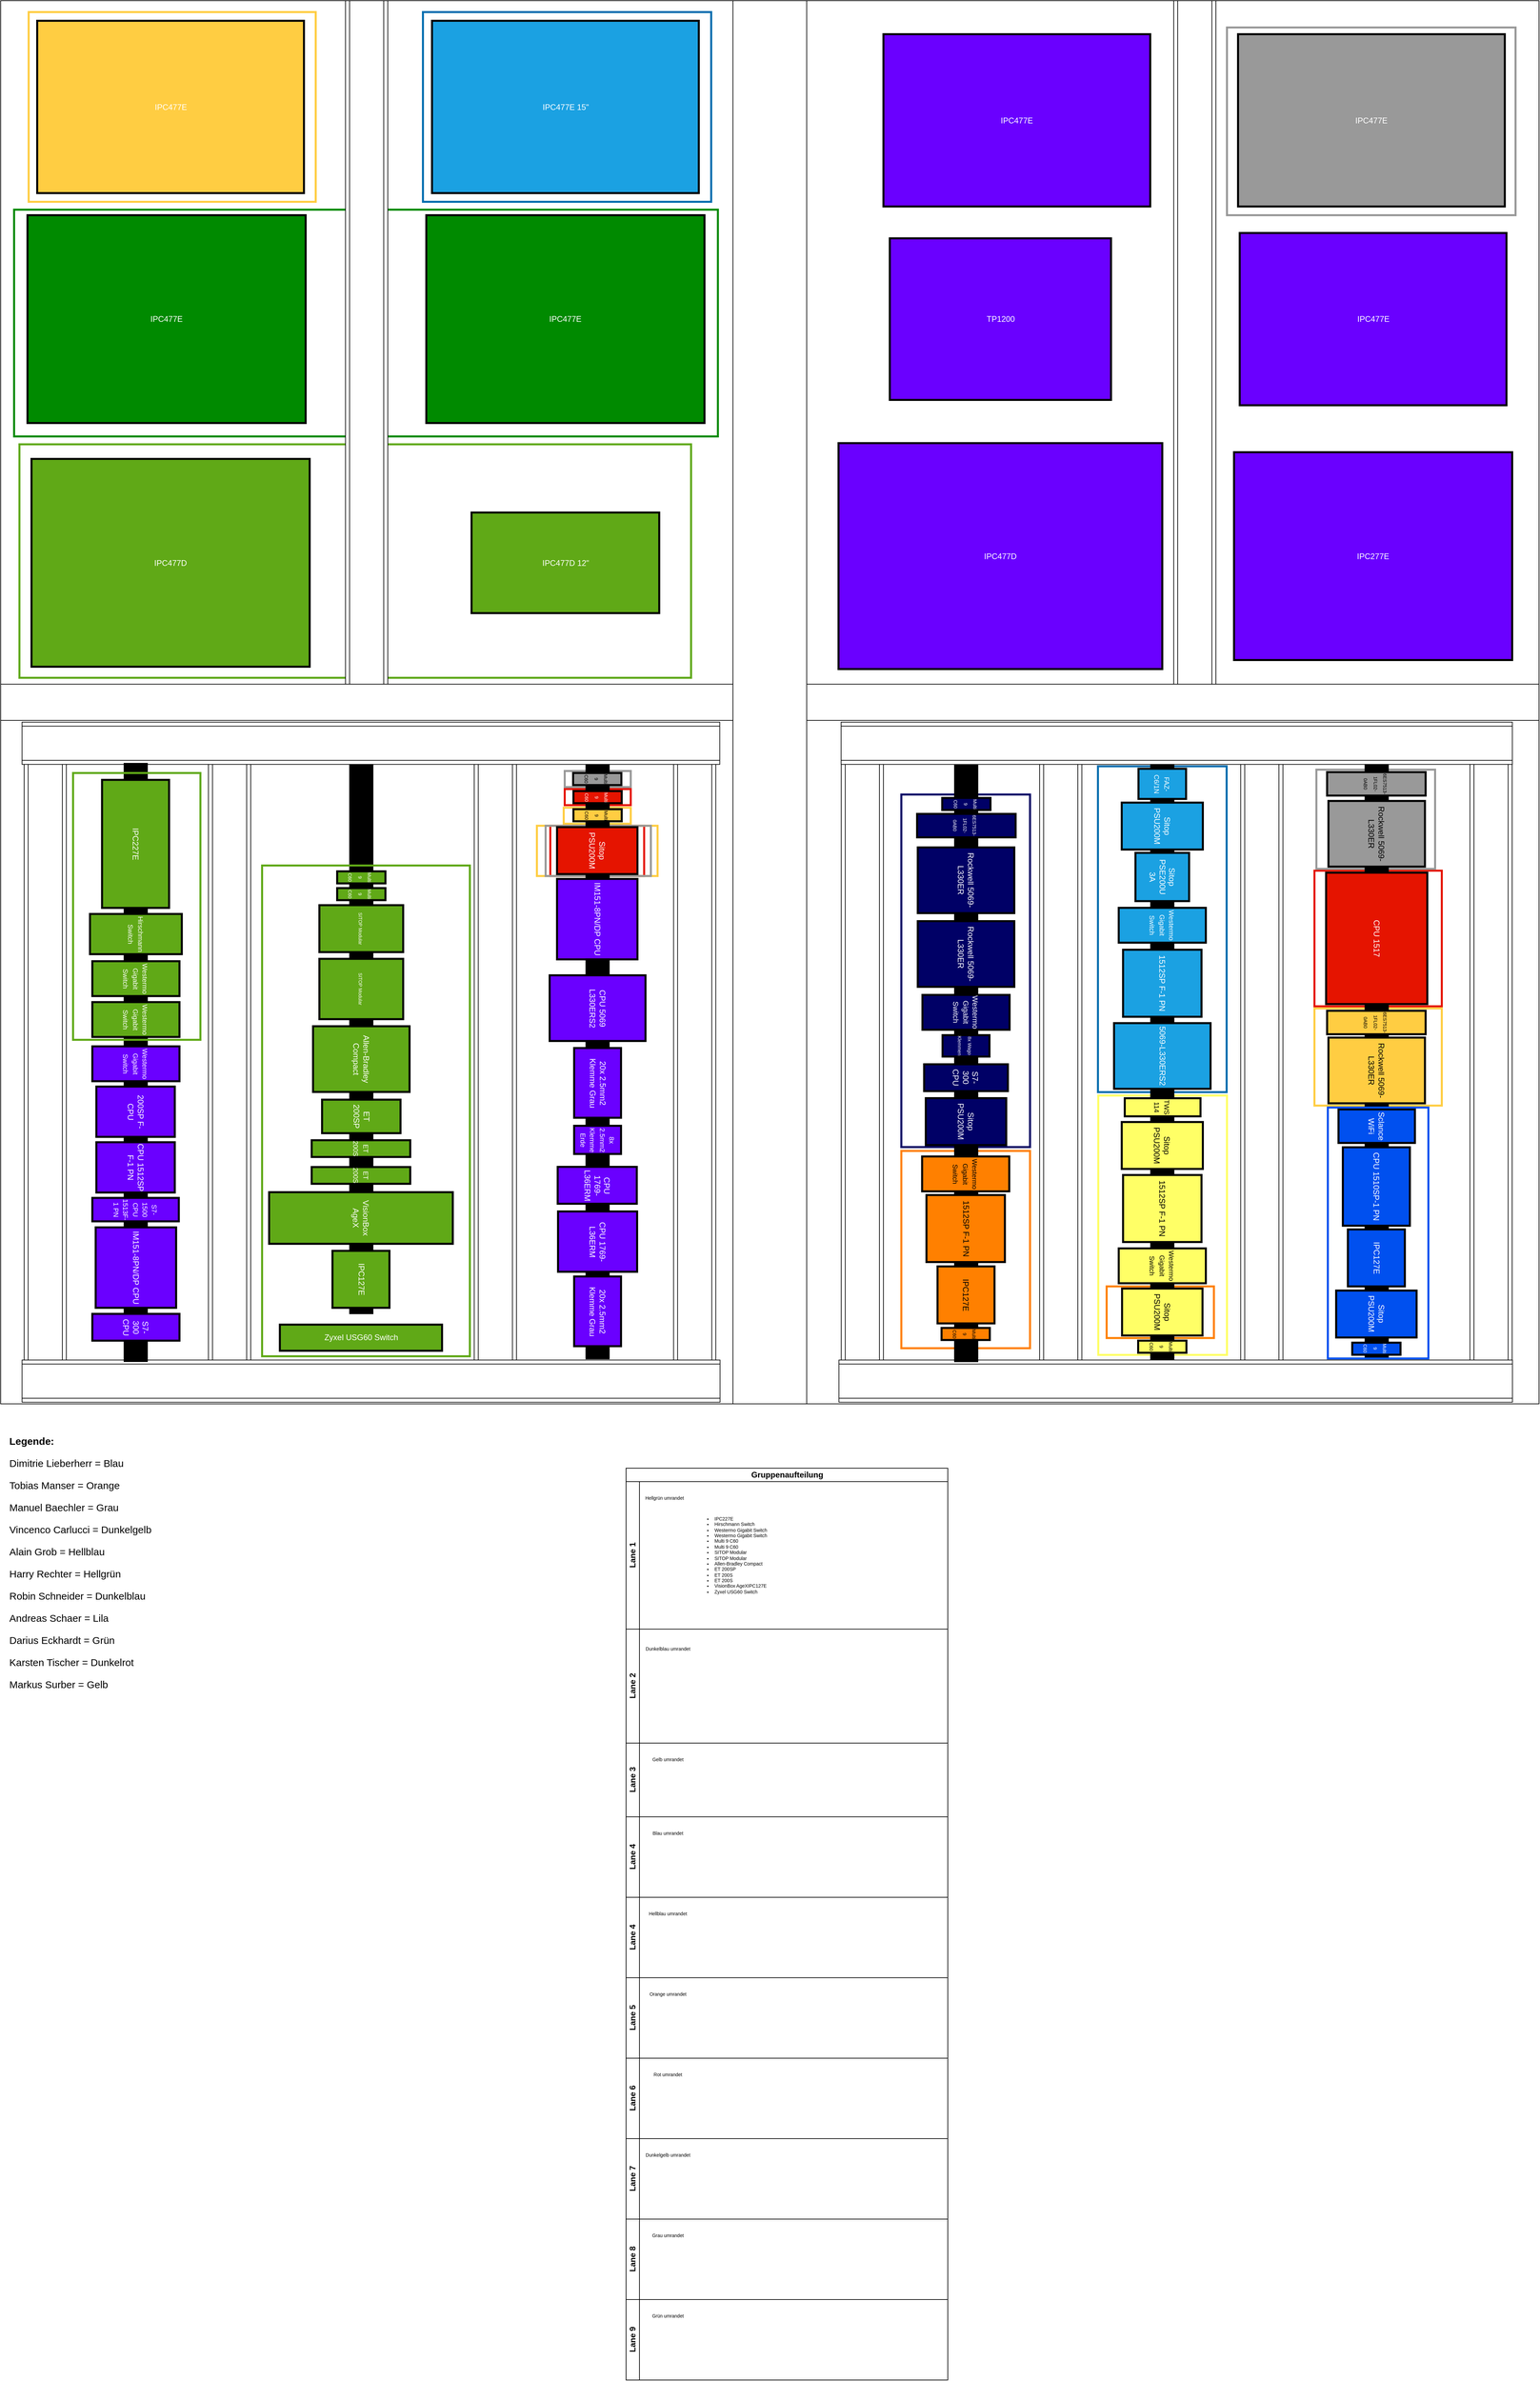 <mxfile>
    <diagram name="Seite-1" id="gF8QW71d0YPoM_P10tWT">
        <mxGraphModel dx="-993" dy="583" grid="1" gridSize="10" guides="1" tooltips="1" connect="1" arrows="1" fold="1" page="1" pageScale="1" pageWidth="850" pageHeight="1100" math="0" shadow="0">
            <root>
                <mxCell id="0"/>
                <mxCell id="1" parent="0"/>
                <mxCell id="4" value="" style="rounded=0;whiteSpace=wrap;html=1;" parent="1" vertex="1">
                    <mxGeometry x="1820" y="90" width="2295" height="2093" as="geometry"/>
                </mxCell>
                <mxCell id="281" value="" style="rounded=0;whiteSpace=wrap;html=1;fontSize=7;fillColor=none;strokeWidth=3;strokeColor=#008A00;" vertex="1" parent="1">
                    <mxGeometry x="1840" y="401.75" width="1050" height="338.25" as="geometry"/>
                </mxCell>
                <mxCell id="280" value="" style="rounded=0;whiteSpace=wrap;html=1;strokeColor=#999999;strokeWidth=3;fontSize=10;fontColor=#000000;fillColor=none;" vertex="1" parent="1">
                    <mxGeometry x="3649.5" y="130" width="430.5" height="280" as="geometry"/>
                </mxCell>
                <mxCell id="279" value="" style="rounded=0;whiteSpace=wrap;html=1;strokeColor=#FFCD42;strokeWidth=3;fontSize=10;fontColor=#000000;fillColor=none;" vertex="1" parent="1">
                    <mxGeometry x="1861.75" y="107" width="428.25" height="283" as="geometry"/>
                </mxCell>
                <mxCell id="105" value="" style="rounded=0;whiteSpace=wrap;html=1;fontSize=7;fillColor=none;strokeWidth=3;strokeColor=#60A917;" vertex="1" parent="1">
                    <mxGeometry x="1848" y="751.75" width="1002" height="348.25" as="geometry"/>
                </mxCell>
                <mxCell id="278" value="" style="rounded=0;whiteSpace=wrap;html=1;strokeColor=#FFCD42;strokeWidth=3;fontSize=10;fontColor=#000000;fillColor=none;" vertex="1" parent="1">
                    <mxGeometry x="2660" y="1293.69" width="100" height="24" as="geometry"/>
                </mxCell>
                <mxCell id="276" value="" style="rounded=0;whiteSpace=wrap;html=1;strokeColor=#E51400;strokeWidth=3;fontSize=10;fontColor=#000000;fillColor=none;" vertex="1" parent="1">
                    <mxGeometry x="2640" y="1320.69" width="140" height="75" as="geometry"/>
                </mxCell>
                <mxCell id="266" value="" style="rounded=0;whiteSpace=wrap;html=1;strokeColor=#FFCD42;strokeWidth=3;fontSize=10;fontColor=#000000;fillColor=none;" vertex="1" parent="1">
                    <mxGeometry x="2620" y="1320.69" width="180" height="75" as="geometry"/>
                </mxCell>
                <mxCell id="277" value="" style="rounded=0;whiteSpace=wrap;html=1;strokeColor=#999999;strokeWidth=3;fontSize=10;fontColor=#000000;fillColor=none;" vertex="1" parent="1">
                    <mxGeometry x="2633.02" y="1320.69" width="156.98" height="75" as="geometry"/>
                </mxCell>
                <mxCell id="265" value="" style="rounded=0;whiteSpace=wrap;html=1;strokeColor=#E51400;strokeWidth=3;fontSize=10;fontColor=#000000;fillColor=none;" vertex="1" parent="1">
                    <mxGeometry x="3780" y="1387.69" width="190" height="202.31" as="geometry"/>
                </mxCell>
                <mxCell id="269" value="" style="rounded=0;whiteSpace=wrap;html=1;strokeColor=#999999;strokeWidth=3;fontSize=10;fontColor=#000000;fillColor=none;" vertex="1" parent="1">
                    <mxGeometry x="3782.89" y="1237" width="177.11" height="148" as="geometry"/>
                </mxCell>
                <mxCell id="270" value="" style="rounded=0;whiteSpace=wrap;html=1;strokeColor=#FFCD42;strokeWidth=3;fontSize=10;fontColor=#000000;fillColor=none;" vertex="1" parent="1">
                    <mxGeometry x="3780" y="1593.12" width="190" height="145" as="geometry"/>
                </mxCell>
                <mxCell id="267" value="" style="rounded=0;whiteSpace=wrap;html=1;strokeColor=#999999;strokeWidth=3;fontSize=10;fontColor=#000000;fillColor=none;" vertex="1" parent="1">
                    <mxGeometry x="2661.51" y="1239" width="98.49" height="24" as="geometry"/>
                </mxCell>
                <mxCell id="264" value="" style="rounded=0;whiteSpace=wrap;html=1;strokeColor=#E51400;strokeWidth=3;fontSize=10;fontColor=#000000;fillColor=none;" vertex="1" parent="1">
                    <mxGeometry x="2661.51" y="1266" width="98.49" height="24" as="geometry"/>
                </mxCell>
                <mxCell id="125" value="" style="rounded=0;whiteSpace=wrap;html=1;fontSize=7;fillColor=none;strokeWidth=3;strokeColor=#FF8000;fontColor=#000000;" vertex="1" parent="1">
                    <mxGeometry x="3163.69" y="1805.75" width="192" height="294.25" as="geometry"/>
                </mxCell>
                <mxCell id="126" value="" style="rounded=0;whiteSpace=wrap;html=1;fontSize=7;fillColor=none;strokeWidth=3;strokeColor=#FF8000;fontColor=#000000;" vertex="1" parent="1">
                    <mxGeometry x="3470" y="2007.81" width="160" height="77" as="geometry"/>
                </mxCell>
                <mxCell id="122" value="" style="rounded=0;whiteSpace=wrap;html=1;fontSize=7;fillColor=none;strokeWidth=3;strokeColor=#006EAF;fontColor=#ffffff;" vertex="1" parent="1">
                    <mxGeometry x="3457" y="1232" width="192" height="486" as="geometry"/>
                </mxCell>
                <mxCell id="111" value="" style="rounded=0;whiteSpace=wrap;html=1;fontSize=7;fillColor=none;strokeWidth=3;strokeColor=#FFFF66;" vertex="1" parent="1">
                    <mxGeometry x="3457.5" y="1723.12" width="192" height="386.88" as="geometry"/>
                </mxCell>
                <mxCell id="107" value="" style="rounded=0;whiteSpace=wrap;html=1;fontSize=7;fillColor=none;strokeWidth=3;strokeColor=#000066;" vertex="1" parent="1">
                    <mxGeometry x="3163.69" y="1274.12" width="192" height="525.88" as="geometry"/>
                </mxCell>
                <mxCell id="32" value="" style="rounded=0;whiteSpace=wrap;html=1;fillColor=#000000;direction=east;rotation=90;" parent="1" vertex="1">
                    <mxGeometry x="1946.06" y="1619.23" width="823.89" height="35" as="geometry"/>
                </mxCell>
                <mxCell id="101" value="" style="rounded=0;whiteSpace=wrap;html=1;fontSize=7;fillColor=none;strokeWidth=3;strokeColor=#60A917;" vertex="1" parent="1">
                    <mxGeometry x="2210" y="1380" width="310" height="732" as="geometry"/>
                </mxCell>
                <mxCell id="5" value="" style="rounded=0;whiteSpace=wrap;html=1;" parent="1" vertex="1">
                    <mxGeometry x="1820" y="1109.5" width="2295" height="54" as="geometry"/>
                </mxCell>
                <mxCell id="6" value="" style="rounded=0;whiteSpace=wrap;html=1;" parent="1" vertex="1">
                    <mxGeometry x="2912.5" y="90" width="110" height="2093" as="geometry"/>
                </mxCell>
                <mxCell id="7" value="IPC477D" style="rounded=0;whiteSpace=wrap;html=1;fillColor=#60a917;fontColor=#ffffff;strokeColor=#000000;strokeWidth=3;" parent="1" vertex="1">
                    <mxGeometry x="1866" y="773.5" width="415" height="310" as="geometry"/>
                </mxCell>
                <mxCell id="8" value="IPC477D 12&quot;" style="rounded=0;whiteSpace=wrap;html=1;fillColor=#60a917;fontColor=#ffffff;strokeColor=#000000;strokeWidth=3;" parent="1" vertex="1">
                    <mxGeometry x="2522.5" y="853.5" width="280" height="150" as="geometry"/>
                </mxCell>
                <mxCell id="9" value="IPC477D" style="rounded=0;whiteSpace=wrap;html=1;fillColor=#6a00ff;fontColor=#ffffff;strokeColor=#000000;strokeWidth=3;" parent="1" vertex="1">
                    <mxGeometry x="3070" y="750" width="483" height="337" as="geometry"/>
                </mxCell>
                <mxCell id="10" value="IPC277E" style="rounded=0;whiteSpace=wrap;html=1;fillColor=#6a00ff;fontColor=#ffffff;strokeColor=#000000;strokeWidth=3;" parent="1" vertex="1">
                    <mxGeometry x="3660" y="763.5" width="415" height="310" as="geometry"/>
                </mxCell>
                <mxCell id="11" value="IPC477E" style="rounded=0;whiteSpace=wrap;html=1;fillColor=#008A00;fontColor=#ffffff;strokeColor=#000000;strokeWidth=3;" parent="1" vertex="1">
                    <mxGeometry x="1860" y="410" width="415" height="310" as="geometry"/>
                </mxCell>
                <mxCell id="12" value="IPC477E" style="rounded=0;whiteSpace=wrap;html=1;fillColor=#008a00;fontColor=#ffffff;strokeColor=#000000;strokeWidth=3;" parent="1" vertex="1">
                    <mxGeometry x="2455" y="410" width="415" height="310" as="geometry"/>
                </mxCell>
                <mxCell id="13" value="TP1200" style="rounded=0;whiteSpace=wrap;html=1;fillColor=#6a00ff;fontColor=#ffffff;strokeColor=#000000;strokeWidth=3;" parent="1" vertex="1">
                    <mxGeometry x="3146.5" y="444.5" width="330" height="241" as="geometry"/>
                </mxCell>
                <mxCell id="14" value="IPC477E" style="rounded=0;whiteSpace=wrap;html=1;fillColor=#6a00ff;fontColor=#ffffff;strokeColor=#000000;strokeWidth=3;" parent="1" vertex="1">
                    <mxGeometry x="3668.5" y="436.5" width="398" height="257" as="geometry"/>
                </mxCell>
                <mxCell id="15" value="IPC477E" style="rounded=0;whiteSpace=wrap;html=1;fillColor=#6a00ff;fontColor=#ffffff;strokeColor=#000000;strokeWidth=3;" parent="1" vertex="1">
                    <mxGeometry x="3137" y="140" width="398" height="257" as="geometry"/>
                </mxCell>
                <mxCell id="16" value="IPC477E" style="rounded=0;whiteSpace=wrap;html=1;fillColor=#999999;fontColor=#ffffff;strokeColor=#000000;strokeWidth=3;" parent="1" vertex="1">
                    <mxGeometry x="3666" y="140" width="398" height="257" as="geometry"/>
                </mxCell>
                <mxCell id="17" value="IPC477E" style="rounded=0;whiteSpace=wrap;html=1;fillColor=#FFCD42;fontColor=#ffffff;strokeColor=#000000;strokeWidth=3;" parent="1" vertex="1">
                    <mxGeometry x="1874.5" y="120" width="398" height="257" as="geometry"/>
                </mxCell>
                <mxCell id="18" value="IPC477E 15&quot;" style="rounded=0;whiteSpace=wrap;html=1;fillColor=#1ba1e2;fontColor=#ffffff;strokeColor=#000000;strokeWidth=3;" parent="1" vertex="1">
                    <mxGeometry x="2463.5" y="120" width="398" height="257" as="geometry"/>
                </mxCell>
                <mxCell id="19" value="" style="shape=process;whiteSpace=wrap;html=1;backgroundOutline=1;rotation=0;" parent="1" vertex="1">
                    <mxGeometry x="2334.5" y="90" width="63" height="1019.5" as="geometry"/>
                </mxCell>
                <mxCell id="20" value="" style="shape=process;whiteSpace=wrap;html=1;backgroundOutline=1;rotation=0;" parent="1" vertex="1">
                    <mxGeometry x="3570" y="90" width="63" height="1019.5" as="geometry"/>
                </mxCell>
                <mxCell id="21" value="&lt;p style=&quot;font-size: 15px;&quot; class=&quot;MsoNormal&quot;&gt;&lt;b style=&quot;&quot;&gt;&lt;font style=&quot;font-size: 15px;&quot;&gt;Legende:&lt;/font&gt;&lt;/b&gt;&lt;/p&gt;&lt;p style=&quot;font-size: 15px;&quot; class=&quot;MsoNormal&quot;&gt;&lt;font style=&quot;font-size: 15px;&quot;&gt;Dimitrie Lieberherr = Blau&lt;/font&gt;&lt;/p&gt;&lt;p style=&quot;font-size: 15px;&quot; class=&quot;MsoNormal&quot;&gt;&lt;font style=&quot;font-size: 15px;&quot;&gt;Tobias Manser = Orange&lt;/font&gt;&lt;/p&gt;&lt;p style=&quot;font-size: 15px;&quot; class=&quot;MsoNormal&quot;&gt;&lt;font style=&quot;font-size: 15px;&quot;&gt;Manuel Baechler = Grau&lt;/font&gt;&lt;/p&gt;&lt;p style=&quot;font-size: 15px;&quot; class=&quot;MsoNormal&quot;&gt;&lt;font style=&quot;font-size: 15px;&quot;&gt;Vincenco Carlucci = Dunkelgelb&lt;/font&gt;&lt;/p&gt;&lt;p style=&quot;font-size: 15px;&quot; class=&quot;MsoNormal&quot;&gt;&lt;font style=&quot;font-size: 15px;&quot;&gt;Alain Grob = Hellblau&lt;/font&gt;&lt;/p&gt;&lt;p style=&quot;font-size: 15px;&quot; class=&quot;MsoNormal&quot;&gt;&lt;font style=&quot;font-size: 15px;&quot;&gt;Harry Rechter = Hellgrün&lt;/font&gt;&lt;/p&gt;&lt;p style=&quot;font-size: 15px;&quot; class=&quot;MsoNormal&quot;&gt;&lt;font style=&quot;font-size: 15px;&quot;&gt;Robin Schneider = Dunkelblau&lt;/font&gt;&lt;/p&gt;&lt;p style=&quot;font-size: 15px;&quot; class=&quot;MsoNormal&quot;&gt;&lt;font style=&quot;font-size: 15px;&quot;&gt;Andreas Schaer = Lila&lt;/font&gt;&lt;/p&gt;&lt;p style=&quot;font-size: 15px;&quot; class=&quot;MsoNormal&quot;&gt;&lt;font style=&quot;font-size: 15px;&quot;&gt;Darius Eckhardt = Grün&lt;/font&gt;&lt;/p&gt;&lt;p style=&quot;font-size: 15px;&quot; class=&quot;MsoNormal&quot;&gt;&lt;font style=&quot;font-size: 15px;&quot;&gt;Karsten Tischer = Dunkelrot&lt;/font&gt;&lt;/p&gt;&lt;p style=&quot;font-size: 15px;&quot; class=&quot;MsoNormal&quot;&gt;&lt;font style=&quot;font-size: 15px;&quot;&gt;Markus Surber = Gelb&lt;/font&gt;&lt;/p&gt;" style="text;html=1;align=left;verticalAlign=middle;whiteSpace=wrap;rounded=0;" parent="1" vertex="1">
                    <mxGeometry x="1830.5" y="2210" width="459.5" height="420" as="geometry"/>
                </mxCell>
                <mxCell id="27" value="" style="shape=process;whiteSpace=wrap;html=1;backgroundOutline=1;rotation=180;direction=east;" parent="1" vertex="1">
                    <mxGeometry x="2130" y="1223" width="63" height="903" as="geometry"/>
                </mxCell>
                <mxCell id="28" value="" style="shape=process;whiteSpace=wrap;html=1;backgroundOutline=1;rotation=180;direction=east;" parent="1" vertex="1">
                    <mxGeometry x="2526.5" y="1227" width="63" height="898" as="geometry"/>
                </mxCell>
                <mxCell id="29" value="" style="shape=process;whiteSpace=wrap;html=1;backgroundOutline=1;rotation=180;direction=east;" parent="1" vertex="1">
                    <mxGeometry x="2823.88" y="1224" width="63" height="898" as="geometry"/>
                </mxCell>
                <mxCell id="30" value="" style="shape=process;whiteSpace=wrap;html=1;backgroundOutline=1;rotation=180;direction=west;" parent="1" vertex="1">
                    <mxGeometry x="3074" y="1223.5" width="63" height="899" as="geometry"/>
                </mxCell>
                <mxCell id="31" value="" style="rounded=0;whiteSpace=wrap;html=1;fillColor=#000000;direction=east;rotation=90;" parent="1" vertex="1">
                    <mxGeometry x="2265.81" y="1653.84" width="889.41" height="35" as="geometry"/>
                </mxCell>
                <mxCell id="38" value="IPC127E" style="rounded=0;whiteSpace=wrap;html=1;fillColor=#60a917;fontColor=#ffffff;strokeColor=#000000;strokeWidth=3;direction=east;rotation=90;" parent="1" vertex="1">
                    <mxGeometry x="2315.01" y="1954.76" width="85" height="85" as="geometry"/>
                </mxCell>
                <mxCell id="39" value="VisionBox AgeX" style="rounded=0;whiteSpace=wrap;html=1;fillColor=#60A917;fontColor=#ffffff;strokeColor=#000000;strokeWidth=3;direction=east;rotation=90;" parent="1" vertex="1">
                    <mxGeometry x="2319.01" y="1768.76" width="77" height="274" as="geometry"/>
                </mxCell>
                <mxCell id="51" value="" style="shape=process;whiteSpace=wrap;html=1;backgroundOutline=1;rotation=180;direction=east;" parent="1" vertex="1">
                    <mxGeometry x="1855" y="1227.5" width="63" height="890.5" as="geometry"/>
                </mxCell>
                <mxCell id="52" value="IM151-8PN/DP CPU" style="rounded=0;whiteSpace=wrap;html=1;fillColor=#6a00ff;fontColor=#ffffff;strokeColor=#000000;strokeWidth=3;direction=east;rotation=90;" parent="1" vertex="1">
                    <mxGeometry x="2650.01" y="1400" width="120" height="120" as="geometry"/>
                </mxCell>
                <mxCell id="53" value="CPU 1769-L36ERM" style="rounded=0;whiteSpace=wrap;html=1;fillColor=#6a00ff;fontColor=#ffffff;strokeColor=#000000;strokeWidth=3;direction=east;rotation=90;" parent="1" vertex="1">
                    <mxGeometry x="2682.51" y="1798" width="55" height="118" as="geometry"/>
                </mxCell>
                <mxCell id="54" value="CPU 1769-L36ERM" style="rounded=0;whiteSpace=wrap;html=1;fillColor=#6a00ff;fontColor=#ffffff;strokeColor=#000000;strokeWidth=3;direction=east;rotation=90;" parent="1" vertex="1">
                    <mxGeometry x="2665.51" y="1882" width="90" height="118" as="geometry"/>
                </mxCell>
                <mxCell id="55" value="CPU 5069 L330ERS2" style="rounded=0;whiteSpace=wrap;html=1;fillColor=#6a00ff;fontColor=#ffffff;strokeColor=#000000;strokeWidth=3;direction=east;rotation=90;" parent="1" vertex="1">
                    <mxGeometry x="2661.51" y="1521.25" width="98" height="143" as="geometry"/>
                </mxCell>
                <mxCell id="56" value="20x 2.5mm2 Klemme Grau" style="rounded=0;whiteSpace=wrap;html=1;fillColor=#6a00ff;fontColor=#ffffff;strokeColor=#000000;strokeWidth=3;direction=east;rotation=90;" parent="1" vertex="1">
                    <mxGeometry x="2658.51" y="1669.25" width="104" height="70" as="geometry"/>
                </mxCell>
                <mxCell id="57" value="20x 2.5mm2 Klemme Grau" style="rounded=0;whiteSpace=wrap;html=1;fillColor=#6a00ff;fontColor=#ffffff;strokeColor=#000000;strokeWidth=3;direction=east;rotation=90;" parent="1" vertex="1">
                    <mxGeometry x="2658.51" y="2010" width="104" height="70" as="geometry"/>
                </mxCell>
                <mxCell id="58" value="&lt;font style=&quot;font-size: 10px;&quot;&gt;8x 2.5mm2 Klemme Erde&lt;/font&gt;" style="rounded=0;whiteSpace=wrap;html=1;fillColor=#6a00ff;fontColor=#ffffff;strokeColor=#000000;strokeWidth=3;direction=east;rotation=90;" parent="1" vertex="1">
                    <mxGeometry x="2689.51" y="1754.25" width="42" height="70" as="geometry"/>
                </mxCell>
                <mxCell id="59" value="&lt;font style=&quot;font-size: 10px;&quot;&gt;ET 200S&lt;/font&gt;" style="rounded=0;whiteSpace=wrap;html=1;fillColor=#60a917;fontColor=#ffffff;strokeColor=#000000;strokeWidth=3;direction=east;rotation=90;" parent="1" vertex="1">
                    <mxGeometry x="2345.01" y="1768.76" width="25" height="147" as="geometry"/>
                </mxCell>
                <mxCell id="60" value="&lt;span style=&quot;font-size: 10px;&quot;&gt;ET 200S&lt;/span&gt;" style="rounded=0;whiteSpace=wrap;html=1;fillColor=#60a917;fontColor=#ffffff;strokeColor=#000000;strokeWidth=3;direction=east;rotation=90;" parent="1" vertex="1">
                    <mxGeometry x="2345.01" y="1728.76" width="25" height="147" as="geometry"/>
                </mxCell>
                <mxCell id="61" value="ET 200SP" style="rounded=0;whiteSpace=wrap;html=1;fillColor=#60a917;fontColor=#ffffff;strokeColor=#000000;strokeWidth=3;direction=east;rotation=90;" parent="1" vertex="1">
                    <mxGeometry x="2333.01" y="1695.76" width="50" height="117" as="geometry"/>
                </mxCell>
                <mxCell id="62" value="Allen-Bradley Compact" style="rounded=0;whiteSpace=wrap;html=1;fillColor=#60a917;fontColor=#ffffff;strokeColor=#000000;strokeWidth=3;direction=east;rotation=90;" parent="1" vertex="1">
                    <mxGeometry x="2309.01" y="1596.76" width="98" height="144" as="geometry"/>
                </mxCell>
                <mxCell id="63" value="Zyxel USG60 Switch" style="rounded=0;whiteSpace=wrap;html=1;fillColor=#60a917;fontColor=#ffffff;strokeColor=#000000;strokeWidth=3;direction=east;rotation=0;" parent="1" vertex="1">
                    <mxGeometry x="2236.51" y="2064.81" width="242" height="39" as="geometry"/>
                </mxCell>
                <mxCell id="65" value="" style="rounded=0;whiteSpace=wrap;html=1;fillColor=#000000;direction=west;rotation=90;" parent="1" vertex="1">
                    <mxGeometry x="3106.97" y="1654.22" width="892.07" height="35" as="geometry"/>
                </mxCell>
                <mxCell id="66" value="" style="rounded=0;whiteSpace=wrap;html=1;fillColor=#000000;direction=west;rotation=90;" parent="1" vertex="1">
                    <mxGeometry x="3429.14" y="1654.62" width="887.47" height="35" as="geometry"/>
                </mxCell>
                <mxCell id="67" value="&lt;span style=&quot;font-size: 7px;&quot;&gt;6ES7513-1FL02-0AB0&lt;/span&gt;" style="rounded=0;whiteSpace=wrap;html=1;fillColor=#FFCD42;fontColor=#000000;strokeColor=#000000;strokeWidth=3;direction=west;rotation=90;" parent="1" vertex="1">
                    <mxGeometry x="3854.88" y="1540.69" width="35" height="147" as="geometry"/>
                </mxCell>
                <mxCell id="68" value="Rockwell 5069-L330ER" style="rounded=0;whiteSpace=wrap;html=1;fillColor=#FFCD42;fontColor=#000000;strokeColor=#000000;strokeWidth=3;direction=west;rotation=90;" parent="1" vertex="1">
                    <mxGeometry x="3823.88" y="1613.69" width="98" height="144" as="geometry"/>
                </mxCell>
                <mxCell id="79" value="Sitop PSU200M" style="rounded=0;whiteSpace=wrap;html=1;fillColor=#1ba1e2;fontColor=#ffffff;strokeColor=#000000;strokeWidth=3;direction=west;rotation=90;" parent="1" vertex="1">
                    <mxGeometry x="3518" y="1260.69" width="70" height="121" as="geometry"/>
                </mxCell>
                <mxCell id="80" value="Sitop PSE200U 3A" style="rounded=0;whiteSpace=wrap;html=1;fillColor=#1ba1e2;fontColor=#ffffff;strokeColor=#000000;strokeWidth=3;direction=west;rotation=90;" parent="1" vertex="1">
                    <mxGeometry x="3517" y="1357.12" width="72" height="80" as="geometry"/>
                </mxCell>
                <mxCell id="81" value="&lt;font style=&quot;font-size: 10px;&quot;&gt;Westermo Gigabit Switch&lt;/font&gt;" style="rounded=0;whiteSpace=wrap;html=1;fillColor=#1ba1e2;fontColor=#ffffff;strokeColor=#000000;strokeWidth=3;direction=west;rotation=90;" parent="1" vertex="1">
                    <mxGeometry x="3527" y="1404.12" width="52" height="130" as="geometry"/>
                </mxCell>
                <mxCell id="82" value="1512SP F-1 PN" style="rounded=0;whiteSpace=wrap;html=1;fillColor=#1ba1e2;fontColor=#ffffff;strokeColor=#000000;strokeWidth=3;direction=west;rotation=90;" parent="1" vertex="1">
                    <mxGeometry x="3503" y="1497.12" width="100" height="117" as="geometry"/>
                </mxCell>
                <mxCell id="83" value="5069-L330ERS2" style="rounded=0;whiteSpace=wrap;html=1;fillColor=#1BA1E2;fontColor=#ffffff;strokeColor=#000000;strokeWidth=3;direction=west;rotation=90;" parent="1" vertex="1">
                    <mxGeometry x="3504" y="1592.12" width="98" height="144" as="geometry"/>
                </mxCell>
                <mxCell id="84" value="Sitop PSU200M" style="rounded=0;whiteSpace=wrap;html=1;fillColor=#FFFF66;fontColor=#000000;strokeColor=#000000;strokeWidth=3;direction=west;rotation=90;" parent="1" vertex="1">
                    <mxGeometry x="3518" y="1737.12" width="70" height="121" as="geometry"/>
                </mxCell>
                <mxCell id="85" value="1512SP F-1 PN" style="rounded=0;whiteSpace=wrap;html=1;fillColor=#FFFF66;fontColor=#000000;strokeColor=#000000;strokeWidth=3;direction=west;rotation=90;" parent="1" vertex="1">
                    <mxGeometry x="3503" y="1833.12" width="100" height="117" as="geometry"/>
                </mxCell>
                <mxCell id="86" value="CPU 1517" style="rounded=0;whiteSpace=wrap;html=1;fillColor=#e51400;fontColor=#ffffff;strokeColor=#000000;strokeWidth=3;direction=west;rotation=90;" parent="1" vertex="1">
                    <mxGeometry x="3774.88" y="1413.19" width="196" height="151" as="geometry"/>
                </mxCell>
                <mxCell id="87" value="" style="shape=process;whiteSpace=wrap;html=1;backgroundOutline=1;rotation=180;direction=west;" parent="1" vertex="1">
                    <mxGeometry x="3370" y="1224" width="63" height="902" as="geometry"/>
                </mxCell>
                <mxCell id="88" value="" style="shape=process;whiteSpace=wrap;html=1;backgroundOutline=1;rotation=180;direction=west;" parent="1" vertex="1">
                    <mxGeometry x="3670" y="1228" width="63" height="898.5" as="geometry"/>
                </mxCell>
                <mxCell id="89" value="" style="shape=process;whiteSpace=wrap;html=1;backgroundOutline=1;rotation=180;direction=west;" parent="1" vertex="1">
                    <mxGeometry x="4012" y="1225.74" width="63" height="898.91" as="geometry"/>
                </mxCell>
                <mxCell id="90" value="&lt;font style=&quot;font-size: 10px;&quot;&gt;TWS 114&lt;/font&gt;" style="rounded=0;whiteSpace=wrap;html=1;fillColor=#FFFF66;fontColor=#000000;strokeColor=#000000;strokeWidth=3;direction=west;rotation=90;" parent="1" vertex="1">
                    <mxGeometry x="3540" y="1684.12" width="27" height="113" as="geometry"/>
                </mxCell>
                <mxCell id="91" value="&lt;font style=&quot;font-size: 10px;&quot; color=&quot;#000000&quot;&gt;Westermo Gigabit Switch&lt;/font&gt;" style="rounded=0;whiteSpace=wrap;html=1;fillColor=#FFFF66;fontColor=#ffffff;strokeColor=#000000;strokeWidth=3;direction=west;rotation=90;" parent="1" vertex="1">
                    <mxGeometry x="3527" y="1912.12" width="52" height="130" as="geometry"/>
                </mxCell>
                <mxCell id="49" value="&lt;font style=&quot;font-size: 7px;&quot;&gt;6ES7513-1FL02-0AB0&lt;/font&gt;" style="rounded=0;whiteSpace=wrap;html=1;fillColor=#999999;strokeWidth=3;direction=east;rotation=90;" parent="1" vertex="1">
                    <mxGeometry x="3854.88" y="1184.69" width="35" height="147" as="geometry"/>
                </mxCell>
                <mxCell id="50" value="Rockwell 5069-L330ER" style="rounded=0;whiteSpace=wrap;html=1;fillColor=#999999;strokeWidth=3;direction=east;rotation=90;" parent="1" vertex="1">
                    <mxGeometry x="3823.88" y="1260.69" width="98" height="144" as="geometry"/>
                </mxCell>
                <mxCell id="92" value="" style="shape=process;whiteSpace=wrap;html=1;backgroundOutline=1;rotation=-90;direction=east;" parent="1" vertex="1">
                    <mxGeometry x="2341.06" y="1628.44" width="63" height="1041.35" as="geometry"/>
                </mxCell>
                <mxCell id="46" value="Sclance WiFi" style="rounded=0;whiteSpace=wrap;html=1;fillColor=#0050ef;fontColor=#ffffff;strokeColor=#000000;strokeWidth=3;direction=east;rotation=90;" parent="1" vertex="1">
                    <mxGeometry x="3847.88" y="1711.81" width="50" height="114" as="geometry"/>
                </mxCell>
                <mxCell id="47" value="CPU 1510SP-1 PN" style="rounded=0;whiteSpace=wrap;html=1;fillColor=#0050ef;fontColor=#ffffff;strokeColor=#000000;strokeWidth=3;direction=east;rotation=90;" parent="1" vertex="1">
                    <mxGeometry x="3813.88" y="1808.81" width="117" height="100" as="geometry"/>
                </mxCell>
                <mxCell id="48" value="IPC127E" style="rounded=0;whiteSpace=wrap;html=1;fillColor=#0050ef;fontColor=#ffffff;strokeColor=#000000;strokeWidth=3;direction=east;rotation=90;" parent="1" vertex="1">
                    <mxGeometry x="3829.88" y="1922.81" width="85" height="85" as="geometry"/>
                </mxCell>
                <mxCell id="93" value="" style="shape=process;whiteSpace=wrap;html=1;backgroundOutline=1;rotation=-90;direction=east;" parent="1" vertex="1">
                    <mxGeometry x="2340.85" y="677.18" width="63" height="1040.94" as="geometry"/>
                </mxCell>
                <mxCell id="94" value="" style="shape=process;whiteSpace=wrap;html=1;backgroundOutline=1;rotation=-90;direction=east;" parent="1" vertex="1">
                    <mxGeometry x="3541.49" y="1646.72" width="63" height="1004.79" as="geometry"/>
                </mxCell>
                <mxCell id="95" value="" style="shape=process;whiteSpace=wrap;html=1;backgroundOutline=1;rotation=-90;direction=east;" parent="1" vertex="1">
                    <mxGeometry x="3543.05" y="696.95" width="63" height="1001.41" as="geometry"/>
                </mxCell>
                <mxCell id="97" value="&lt;font style=&quot;font-size: 7px;&quot;&gt;Multi 9 C60&lt;/font&gt;" style="rounded=0;whiteSpace=wrap;html=1;fillColor=#60a917;fontColor=#ffffff;strokeColor=#000000;strokeWidth=3;direction=east;rotation=90;" vertex="1" parent="1">
                    <mxGeometry x="2349.02" y="1361.69" width="18" height="72" as="geometry"/>
                </mxCell>
                <mxCell id="98" value="&lt;font style=&quot;font-size: 7px;&quot;&gt;Multi 9 C60&lt;/font&gt;" style="rounded=0;whiteSpace=wrap;html=1;fillColor=#60a917;fontColor=#ffffff;strokeColor=#000000;strokeWidth=3;direction=east;rotation=90;" vertex="1" parent="1">
                    <mxGeometry x="2349.01" y="1386.69" width="18" height="72" as="geometry"/>
                </mxCell>
                <mxCell id="99" value="&lt;font style=&quot;font-size: 7px;&quot;&gt;SITOP Modular&lt;/font&gt;" style="rounded=0;whiteSpace=wrap;html=1;fillColor=#60a917;fontColor=#ffffff;strokeColor=#000000;strokeWidth=3;direction=east;rotation=90;" vertex="1" parent="1">
                    <mxGeometry x="2323.01" y="1411.69" width="70" height="125" as="geometry"/>
                </mxCell>
                <mxCell id="100" value="&lt;font style=&quot;font-size: 7px;&quot;&gt;SITOP Modular&lt;/font&gt;" style="rounded=0;whiteSpace=wrap;html=1;fillColor=#60a917;fontColor=#ffffff;strokeColor=#000000;strokeWidth=3;direction=east;rotation=90;" vertex="1" parent="1">
                    <mxGeometry x="2313.01" y="1501.69" width="90" height="125" as="geometry"/>
                </mxCell>
                <mxCell id="33" value="" style="rounded=0;whiteSpace=wrap;html=1;fillColor=#000000;direction=east;rotation=90;" parent="1" vertex="1">
                    <mxGeometry x="1575.25" y="1656.25" width="892.5" height="35" as="geometry"/>
                </mxCell>
                <mxCell id="102" value="" style="rounded=0;whiteSpace=wrap;html=1;fontSize=7;fillColor=none;strokeWidth=3;strokeColor=#60A917;" vertex="1" parent="1">
                    <mxGeometry x="1928" y="1242" width="190" height="398" as="geometry"/>
                </mxCell>
                <mxCell id="34" value="IPC227E" style="rounded=0;whiteSpace=wrap;html=1;fillColor=#60a917;fontColor=#ffffff;strokeColor=#000000;strokeWidth=3;direction=east;rotation=90;" parent="1" vertex="1">
                    <mxGeometry x="1925.75" y="1297.75" width="191" height="100" as="geometry"/>
                </mxCell>
                <mxCell id="35" value="&lt;font style=&quot;font-size: 10px;&quot;&gt;Hirschmann Switch&lt;/font&gt;" style="rounded=0;whiteSpace=wrap;html=1;fillColor=#60a917;fontColor=#ffffff;strokeColor=#000000;strokeWidth=3;direction=east;rotation=90;" parent="1" vertex="1">
                    <mxGeometry x="1991.75" y="1413.75" width="60" height="137" as="geometry"/>
                </mxCell>
                <mxCell id="36" value="&lt;font style=&quot;font-size: 10px;&quot;&gt;Westermo Gigabit Switch&lt;/font&gt;" style="rounded=0;whiteSpace=wrap;html=1;fillColor=#60a917;fontColor=#ffffff;strokeColor=#000000;strokeWidth=3;direction=east;rotation=90;" parent="1" vertex="1">
                    <mxGeometry x="1995.75" y="1483.75" width="52" height="130" as="geometry"/>
                </mxCell>
                <mxCell id="37" value="&lt;font style=&quot;font-size: 10px;&quot;&gt;Westermo Gigabit Switch&lt;/font&gt;" style="rounded=0;whiteSpace=wrap;html=1;fillColor=#60a917;fontColor=#ffffff;strokeColor=#000000;strokeWidth=3;direction=east;rotation=90;" parent="1" vertex="1">
                    <mxGeometry x="1995.75" y="1544.75" width="52" height="130" as="geometry"/>
                </mxCell>
                <mxCell id="40" value="&lt;font style=&quot;font-size: 10px;&quot;&gt;Westermo Gigabit Switch&lt;/font&gt;" style="rounded=0;whiteSpace=wrap;html=1;fillColor=#6a00ff;fontColor=#ffffff;strokeColor=#000000;strokeWidth=3;direction=east;rotation=90;" parent="1" vertex="1">
                    <mxGeometry x="1995.75" y="1610.75" width="52" height="130" as="geometry"/>
                </mxCell>
                <mxCell id="41" value="200SP F-CPU" style="rounded=0;whiteSpace=wrap;html=1;fillColor=#6a00ff;fontColor=#ffffff;strokeColor=#000000;strokeWidth=3;direction=east;rotation=90;" parent="1" vertex="1">
                    <mxGeometry x="1983.75" y="1688.75" width="75" height="117" as="geometry"/>
                </mxCell>
                <mxCell id="42" value="CPU 1512SP F-1 PN" style="rounded=0;whiteSpace=wrap;html=1;fillColor=#6a00ff;fontColor=#ffffff;strokeColor=#000000;strokeWidth=3;direction=east;rotation=90;" parent="1" vertex="1">
                    <mxGeometry x="1983.75" y="1771.75" width="75" height="117" as="geometry"/>
                </mxCell>
                <mxCell id="43" value="&lt;font style=&quot;font-size: 10px;&quot;&gt;S7-1500 CPU 1513F-1 PN&lt;/font&gt;" style="rounded=0;whiteSpace=wrap;html=1;fillColor=#6a00ff;fontColor=#ffffff;strokeColor=#000000;strokeWidth=3;direction=east;rotation=90;" parent="1" vertex="1">
                    <mxGeometry x="2003.75" y="1828.75" width="35" height="129" as="geometry"/>
                </mxCell>
                <mxCell id="44" value="IM151-8PN/DP CPU" style="rounded=0;whiteSpace=wrap;html=1;fillColor=#6a00ff;fontColor=#ffffff;strokeColor=#000000;strokeWidth=3;direction=east;rotation=90;" parent="1" vertex="1">
                    <mxGeometry x="1961.75" y="1919.75" width="120" height="120" as="geometry"/>
                </mxCell>
                <mxCell id="45" value="S7-300 CPU" style="rounded=0;whiteSpace=wrap;html=1;fillColor=#6a00ff;fontColor=#ffffff;strokeColor=#000000;strokeWidth=3;direction=east;rotation=90;" parent="1" vertex="1">
                    <mxGeometry x="2001.75" y="2003.75" width="40" height="130" as="geometry"/>
                </mxCell>
                <mxCell id="64" value="" style="rounded=0;whiteSpace=wrap;html=1;fillColor=#000000;direction=west;rotation=90;" parent="1" vertex="1">
                    <mxGeometry x="2815.44" y="1657.75" width="890" height="35" as="geometry"/>
                </mxCell>
                <mxCell id="69" value="&lt;font style=&quot;font-size: 7px;&quot;&gt;6ES7513-1FL02-0AB0&lt;/font&gt;" style="rounded=0;whiteSpace=wrap;html=1;fillColor=#000066;fontColor=#ffffff;strokeColor=#000000;strokeWidth=3;direction=west;rotation=90;" parent="1" vertex="1">
                    <mxGeometry x="3243.19" y="1247" width="35" height="147" as="geometry"/>
                </mxCell>
                <mxCell id="70" value="Rockwell 5069-L330ER" style="rounded=0;whiteSpace=wrap;html=1;fillColor=#000066;fontColor=#ffffff;strokeColor=#000000;strokeWidth=3;direction=west;rotation=90;" parent="1" vertex="1">
                    <mxGeometry x="3211.19" y="1330" width="98" height="144" as="geometry"/>
                </mxCell>
                <mxCell id="71" value="Rockwell 5069-L330ER" style="rounded=0;whiteSpace=wrap;html=1;fillColor=#000066;fontColor=#ffffff;strokeColor=#000000;strokeWidth=3;direction=west;rotation=90;" parent="1" vertex="1">
                    <mxGeometry x="3211.19" y="1440" width="98" height="144" as="geometry"/>
                </mxCell>
                <mxCell id="72" value="&lt;span style=&quot;font-size: 11px;&quot;&gt;Westermo Gigabit Switch&lt;/span&gt;" style="rounded=0;whiteSpace=wrap;html=1;fillColor=#000066;fontColor=#ffffff;strokeColor=#000000;strokeWidth=3;direction=west;rotation=90;" parent="1" vertex="1">
                    <mxGeometry x="3234.19" y="1534" width="52" height="130" as="geometry"/>
                </mxCell>
                <mxCell id="73" value="&lt;font style=&quot;font-size: 7px;&quot;&gt;8x Wago Klemmen&lt;/font&gt;" style="rounded=0;whiteSpace=wrap;html=1;fillColor=#000066;fontColor=#ffffff;strokeColor=#000000;strokeWidth=3;direction=west;rotation=90;" parent="1" vertex="1">
                    <mxGeometry x="3244.19" y="1614" width="32" height="70" as="geometry"/>
                </mxCell>
                <mxCell id="74" value="S7-300 CPU" style="rounded=0;whiteSpace=wrap;html=1;fillColor=#000066;fontColor=#ffffff;strokeColor=#000000;strokeWidth=3;direction=west;rotation=90;" parent="1" vertex="1">
                    <mxGeometry x="3240.19" y="1634" width="40" height="125" as="geometry"/>
                </mxCell>
                <mxCell id="75" value="Sitop PSU200M" style="rounded=0;whiteSpace=wrap;html=1;fillColor=#000066;fontColor=#ffffff;strokeColor=#000000;strokeWidth=3;direction=west;rotation=90;" parent="1" vertex="1">
                    <mxGeometry x="3225.19" y="1702" width="70" height="120" as="geometry"/>
                </mxCell>
                <mxCell id="76" value="&lt;font style=&quot;font-size: 10px;&quot;&gt;Westermo Gigabit Switch&lt;/font&gt;" style="rounded=0;whiteSpace=wrap;html=1;fillColor=#FF8000;fontColor=#000000;strokeColor=#000000;strokeWidth=3;direction=west;rotation=90;" parent="1" vertex="1">
                    <mxGeometry x="3233.69" y="1775" width="52" height="130" as="geometry"/>
                </mxCell>
                <mxCell id="77" value="1512SP F-1 PN" style="rounded=0;whiteSpace=wrap;html=1;fillColor=#FF8000;fontColor=#000000;strokeColor=#000000;strokeWidth=3;direction=west;rotation=90;" parent="1" vertex="1">
                    <mxGeometry x="3209.69" y="1862.99" width="100" height="117" as="geometry"/>
                </mxCell>
                <mxCell id="78" value="IPC127E" style="rounded=0;whiteSpace=wrap;html=1;fillColor=#FF8000;fontColor=#000000;strokeColor=#000000;strokeWidth=3;direction=west;rotation=90;" parent="1" vertex="1">
                    <mxGeometry x="3217.69" y="1978" width="85" height="85" as="geometry"/>
                </mxCell>
                <mxCell id="106" value="&lt;font style=&quot;font-size: 7px;&quot;&gt;Multi 9 C60&lt;/font&gt;" style="rounded=0;whiteSpace=wrap;html=1;fillColor=#000066;fontColor=#ffffff;strokeColor=#000000;strokeWidth=3;direction=east;rotation=90;" vertex="1" parent="1">
                    <mxGeometry x="3251.69" y="1252.19" width="18" height="72" as="geometry"/>
                </mxCell>
                <mxCell id="109" value="Sitop PSU200M" style="rounded=0;whiteSpace=wrap;html=1;fillColor=#FFFF66;fontColor=#000000;strokeColor=#000000;strokeWidth=3;direction=west;rotation=90;" vertex="1" parent="1">
                    <mxGeometry x="3518" y="1986" width="70" height="120" as="geometry"/>
                </mxCell>
                <mxCell id="110" value="&lt;font style=&quot;font-size: 7px;&quot;&gt;Multi 9 C60&lt;/font&gt;" style="rounded=0;whiteSpace=wrap;html=1;fillColor=#FFFF66;fontColor=#000000;strokeColor=#000000;strokeWidth=3;direction=east;rotation=90;" vertex="1" parent="1">
                    <mxGeometry x="3544" y="2061.75" width="18" height="72" as="geometry"/>
                </mxCell>
                <mxCell id="113" value="Sitop PSU200M" style="rounded=0;whiteSpace=wrap;html=1;fillColor=#0050EF;fontColor=#ffffff;strokeColor=#000000;strokeWidth=3;direction=west;rotation=90;" vertex="1" parent="1">
                    <mxGeometry x="3837.38" y="1989" width="70" height="120" as="geometry"/>
                </mxCell>
                <mxCell id="114" value="&lt;font style=&quot;font-size: 7px;&quot;&gt;Multi 9 C60&lt;/font&gt;" style="rounded=0;whiteSpace=wrap;html=1;fillColor=#0050ef;fontColor=#ffffff;strokeColor=#000000;strokeWidth=3;direction=east;rotation=90;" vertex="1" parent="1">
                    <mxGeometry x="3863.38" y="2064.75" width="18" height="72" as="geometry"/>
                </mxCell>
                <mxCell id="115" value="" style="rounded=0;whiteSpace=wrap;html=1;strokeColor=#0050EF;strokeWidth=3;fontSize=7;fontColor=#000000;fillColor=none;" vertex="1" parent="1">
                    <mxGeometry x="3800" y="1741" width="150" height="374.31" as="geometry"/>
                </mxCell>
                <mxCell id="121" value="&lt;font style=&quot;font-size: 10px;&quot;&gt;FAZ-C6/1N&lt;/font&gt;" style="rounded=0;whiteSpace=wrap;html=1;fillColor=#1ba1e2;fontColor=#ffffff;strokeColor=#000000;strokeWidth=3;direction=west;rotation=90;" vertex="1" parent="1">
                    <mxGeometry x="3530.5" y="1222.69" width="45" height="71" as="geometry"/>
                </mxCell>
                <mxCell id="123" value="" style="rounded=0;whiteSpace=wrap;html=1;fontSize=7;fillColor=none;strokeWidth=3;strokeColor=#006EAF;fontColor=#ffffff;" vertex="1" parent="1">
                    <mxGeometry x="2450" y="107" width="430" height="283" as="geometry"/>
                </mxCell>
                <mxCell id="124" value="&lt;font style=&quot;font-size: 7px;&quot;&gt;Multi 9 C60&lt;/font&gt;" style="rounded=0;whiteSpace=wrap;html=1;fillColor=#FF8000;fontColor=#000000;strokeColor=#000000;strokeWidth=3;direction=east;rotation=90;" vertex="1" parent="1">
                    <mxGeometry x="3250.69" y="2042.76" width="18" height="72" as="geometry"/>
                </mxCell>
                <mxCell id="131" value="&lt;font style=&quot;font-size: 7px;&quot;&gt;Multi 9 C60&lt;/font&gt;" style="rounded=0;whiteSpace=wrap;html=1;fillColor=#999999;fontColor=#000000;strokeColor=#000000;strokeWidth=3;direction=east;rotation=90;" vertex="1" parent="1">
                    <mxGeometry x="2701.01" y="1215.0" width="18" height="72" as="geometry"/>
                </mxCell>
                <mxCell id="132" value="&lt;font style=&quot;font-size: 7px;&quot;&gt;Multi 9 C60&lt;/font&gt;" style="rounded=0;whiteSpace=wrap;html=1;fillColor=#E51400;fontColor=#ffffff;strokeColor=#000000;strokeWidth=3;direction=east;rotation=90;" vertex="1" parent="1">
                    <mxGeometry x="2701.51" y="1242.0" width="18" height="72" as="geometry"/>
                </mxCell>
                <mxCell id="133" value="&lt;font style=&quot;font-size: 7px;&quot;&gt;Multi 9 C60&lt;/font&gt;" style="rounded=0;whiteSpace=wrap;html=1;fillColor=#FFCD42;fontColor=#000000;strokeColor=#000000;strokeWidth=3;direction=east;rotation=90;" vertex="1" parent="1">
                    <mxGeometry x="2701.51" y="1269.0" width="18" height="72" as="geometry"/>
                </mxCell>
                <mxCell id="262" value="Lane 6" style="swimlane;startSize=20;horizontal=0;html=1;" vertex="1" parent="1">
                    <mxGeometry x="2753" y="3159" width="480" height="120" as="geometry"/>
                </mxCell>
                <mxCell id="263" value="Rot umrandet" style="text;html=1;strokeColor=none;fillColor=none;align=center;verticalAlign=middle;whiteSpace=wrap;rounded=0;strokeWidth=3;fontSize=7;" vertex="1" parent="262">
                    <mxGeometry x="25" y="9.79" width="75" height="30" as="geometry"/>
                </mxCell>
                <mxCell id="271" value="Lane 7" style="swimlane;startSize=20;horizontal=0;html=1;" vertex="1" parent="1">
                    <mxGeometry x="2753" y="3279" width="480" height="120" as="geometry"/>
                </mxCell>
                <mxCell id="272" value="Dunkelgelb umrandet" style="text;html=1;strokeColor=none;fillColor=none;align=center;verticalAlign=middle;whiteSpace=wrap;rounded=0;strokeWidth=3;fontSize=7;" vertex="1" parent="271">
                    <mxGeometry x="25" y="9.79" width="75" height="30" as="geometry"/>
                </mxCell>
                <mxCell id="273" value="Lane 8" style="swimlane;startSize=20;horizontal=0;html=1;" vertex="1" parent="1">
                    <mxGeometry x="2753" y="3399" width="480" height="120" as="geometry"/>
                </mxCell>
                <mxCell id="274" value="Grau umrandet" style="text;html=1;strokeColor=none;fillColor=none;align=center;verticalAlign=middle;whiteSpace=wrap;rounded=0;strokeWidth=3;fontSize=7;" vertex="1" parent="273">
                    <mxGeometry x="25" y="9.79" width="75" height="30" as="geometry"/>
                </mxCell>
                <mxCell id="275" value="Sitop PSU200M" style="rounded=0;whiteSpace=wrap;html=1;fillColor=#e51400;fontColor=#ffffff;strokeColor=#000000;strokeWidth=3;direction=west;rotation=90;" vertex="1" parent="1">
                    <mxGeometry x="2675.01" y="1297.75" width="70" height="120" as="geometry"/>
                </mxCell>
                <mxCell id="282" value="Lane 9" style="swimlane;startSize=20;horizontal=0;html=1;" vertex="1" parent="1">
                    <mxGeometry x="2753" y="3519" width="480" height="120" as="geometry"/>
                </mxCell>
                <mxCell id="283" value="Grün umrandet" style="text;html=1;strokeColor=none;fillColor=none;align=center;verticalAlign=middle;whiteSpace=wrap;rounded=0;strokeWidth=3;fontSize=7;" vertex="1" parent="282">
                    <mxGeometry x="25" y="9.79" width="75" height="30" as="geometry"/>
                </mxCell>
                <mxCell id="22" value="Gruppenaufteilung" style="swimlane;childLayout=stackLayout;resizeParent=1;resizeParentMax=0;horizontal=1;startSize=20;horizontalStack=0;html=1;" parent="1" vertex="1">
                    <mxGeometry x="2753" y="2279" width="480" height="520" as="geometry">
                        <mxRectangle x="933" y="2160" width="60" height="30" as="alternateBounds"/>
                    </mxGeometry>
                </mxCell>
                <mxCell id="23" value="Lane 1" style="swimlane;startSize=20;horizontal=0;html=1;" parent="22" vertex="1">
                    <mxGeometry y="20" width="480" height="220" as="geometry"/>
                </mxCell>
                <mxCell id="104" value="Hellgrün umrandet" style="text;html=1;strokeColor=none;fillColor=none;align=center;verticalAlign=middle;whiteSpace=wrap;rounded=0;strokeWidth=3;fontSize=7;" vertex="1" parent="23">
                    <mxGeometry x="25" y="10" width="65" height="30" as="geometry"/>
                </mxCell>
                <mxCell id="284" value="&lt;div style=&quot;font-size: 7px;&quot;&gt;&lt;ul&gt;&lt;li style=&quot;&quot;&gt;&lt;span style=&quot;background-color: initial;&quot;&gt;IPC227E&lt;/span&gt;&lt;/li&gt;&lt;li&gt;&lt;span style=&quot;background-color: initial;&quot;&gt;Hirschmann Switch&lt;/span&gt;&lt;/li&gt;&lt;li&gt;&lt;span style=&quot;background-color: initial;&quot;&gt;Westermo Gigabit Switch&lt;/span&gt;&lt;/li&gt;&lt;li&gt;&lt;span style=&quot;background-color: initial;&quot;&gt;Westermo Gigabit Switch&lt;/span&gt;&lt;/li&gt;&lt;li&gt;&lt;span style=&quot;background-color: initial;&quot;&gt;Multi 9 C60&lt;/span&gt;&lt;/li&gt;&lt;li&gt;&lt;span style=&quot;background-color: initial;&quot;&gt;Multi 9 C60&lt;/span&gt;&lt;/li&gt;&lt;li&gt;&lt;span style=&quot;background-color: initial;&quot;&gt;SITOP Modular&lt;/span&gt;&lt;/li&gt;&lt;li&gt;&lt;span style=&quot;background-color: initial;&quot;&gt;SITOP Modular&lt;/span&gt;&lt;/li&gt;&lt;li&gt;&lt;span style=&quot;background-color: initial;&quot;&gt;Allen-Bradley Compact&lt;/span&gt;&lt;/li&gt;&lt;li&gt;&lt;span style=&quot;background-color: initial;&quot;&gt;ET 200SP&lt;/span&gt;&lt;/li&gt;&lt;li&gt;&lt;span style=&quot;background-color: initial;&quot;&gt;ET 200S&lt;/span&gt;&lt;/li&gt;&lt;li&gt;&lt;span style=&quot;background-color: initial;&quot;&gt;ET 200S&lt;/span&gt;&lt;/li&gt;&lt;li&gt;&lt;span style=&quot;background-color: initial;&quot;&gt;VisionBox AgeXIPC127E&lt;/span&gt;&lt;/li&gt;&lt;li&gt;&lt;span style=&quot;background-color: initial;&quot;&gt;Zyxel USG60 Switch&lt;/span&gt;&lt;/li&gt;&lt;/ul&gt;&lt;/div&gt;" style="text;html=1;strokeColor=none;fillColor=none;align=left;verticalAlign=middle;whiteSpace=wrap;rounded=0;strokeWidth=3;fontSize=10;fontColor=#000000;" vertex="1" parent="23">
                    <mxGeometry x="90" y="10" width="321.49" height="200" as="geometry"/>
                </mxCell>
                <mxCell id="24" value="Lane 2" style="swimlane;startSize=20;horizontal=0;html=1;" parent="22" vertex="1">
                    <mxGeometry y="240" width="480" height="170" as="geometry"/>
                </mxCell>
                <mxCell id="108" value="Dunkelblau umrandet" style="text;html=1;strokeColor=none;fillColor=none;align=center;verticalAlign=middle;whiteSpace=wrap;rounded=0;strokeWidth=3;fontSize=7;" vertex="1" parent="24">
                    <mxGeometry x="25" y="15" width="75" height="30" as="geometry"/>
                </mxCell>
                <mxCell id="25" value="Lane 3" style="swimlane;startSize=20;horizontal=0;html=1;" parent="22" vertex="1">
                    <mxGeometry y="410" width="480" height="110" as="geometry"/>
                </mxCell>
                <mxCell id="112" value="Gelb umrandet" style="text;html=1;strokeColor=none;fillColor=none;align=center;verticalAlign=middle;whiteSpace=wrap;rounded=0;strokeWidth=3;fontSize=7;" vertex="1" parent="25">
                    <mxGeometry x="25" y="10" width="75" height="30" as="geometry"/>
                </mxCell>
                <mxCell id="26" value="Lane 4" style="swimlane;startSize=20;horizontal=0;html=1;" parent="1" vertex="1">
                    <mxGeometry x="2753" y="2799" width="480" height="120" as="geometry"/>
                </mxCell>
                <mxCell id="116" value="Blau umrandet" style="text;html=1;strokeColor=none;fillColor=none;align=center;verticalAlign=middle;whiteSpace=wrap;rounded=0;strokeWidth=3;fontSize=7;" vertex="1" parent="26">
                    <mxGeometry x="25" y="9.79" width="75" height="30" as="geometry"/>
                </mxCell>
                <mxCell id="117" value="Lane 4" style="swimlane;startSize=20;horizontal=0;html=1;" vertex="1" parent="1">
                    <mxGeometry x="2753" y="2919" width="480" height="120" as="geometry"/>
                </mxCell>
                <mxCell id="118" value="Hellblau umrandet" style="text;html=1;strokeColor=none;fillColor=none;align=center;verticalAlign=middle;whiteSpace=wrap;rounded=0;strokeWidth=3;fontSize=7;" vertex="1" parent="117">
                    <mxGeometry x="25" y="9.79" width="75" height="30" as="geometry"/>
                </mxCell>
                <mxCell id="127" value="Lane 5" style="swimlane;startSize=20;horizontal=0;html=1;" vertex="1" parent="1">
                    <mxGeometry x="2753" y="3039" width="480" height="120" as="geometry"/>
                </mxCell>
                <mxCell id="128" value="Orange umrandet" style="text;html=1;strokeColor=none;fillColor=none;align=center;verticalAlign=middle;whiteSpace=wrap;rounded=0;strokeWidth=3;fontSize=7;" vertex="1" parent="127">
                    <mxGeometry x="25" y="9.79" width="75" height="30" as="geometry"/>
                </mxCell>
            </root>
        </mxGraphModel>
    </diagram>
</mxfile>